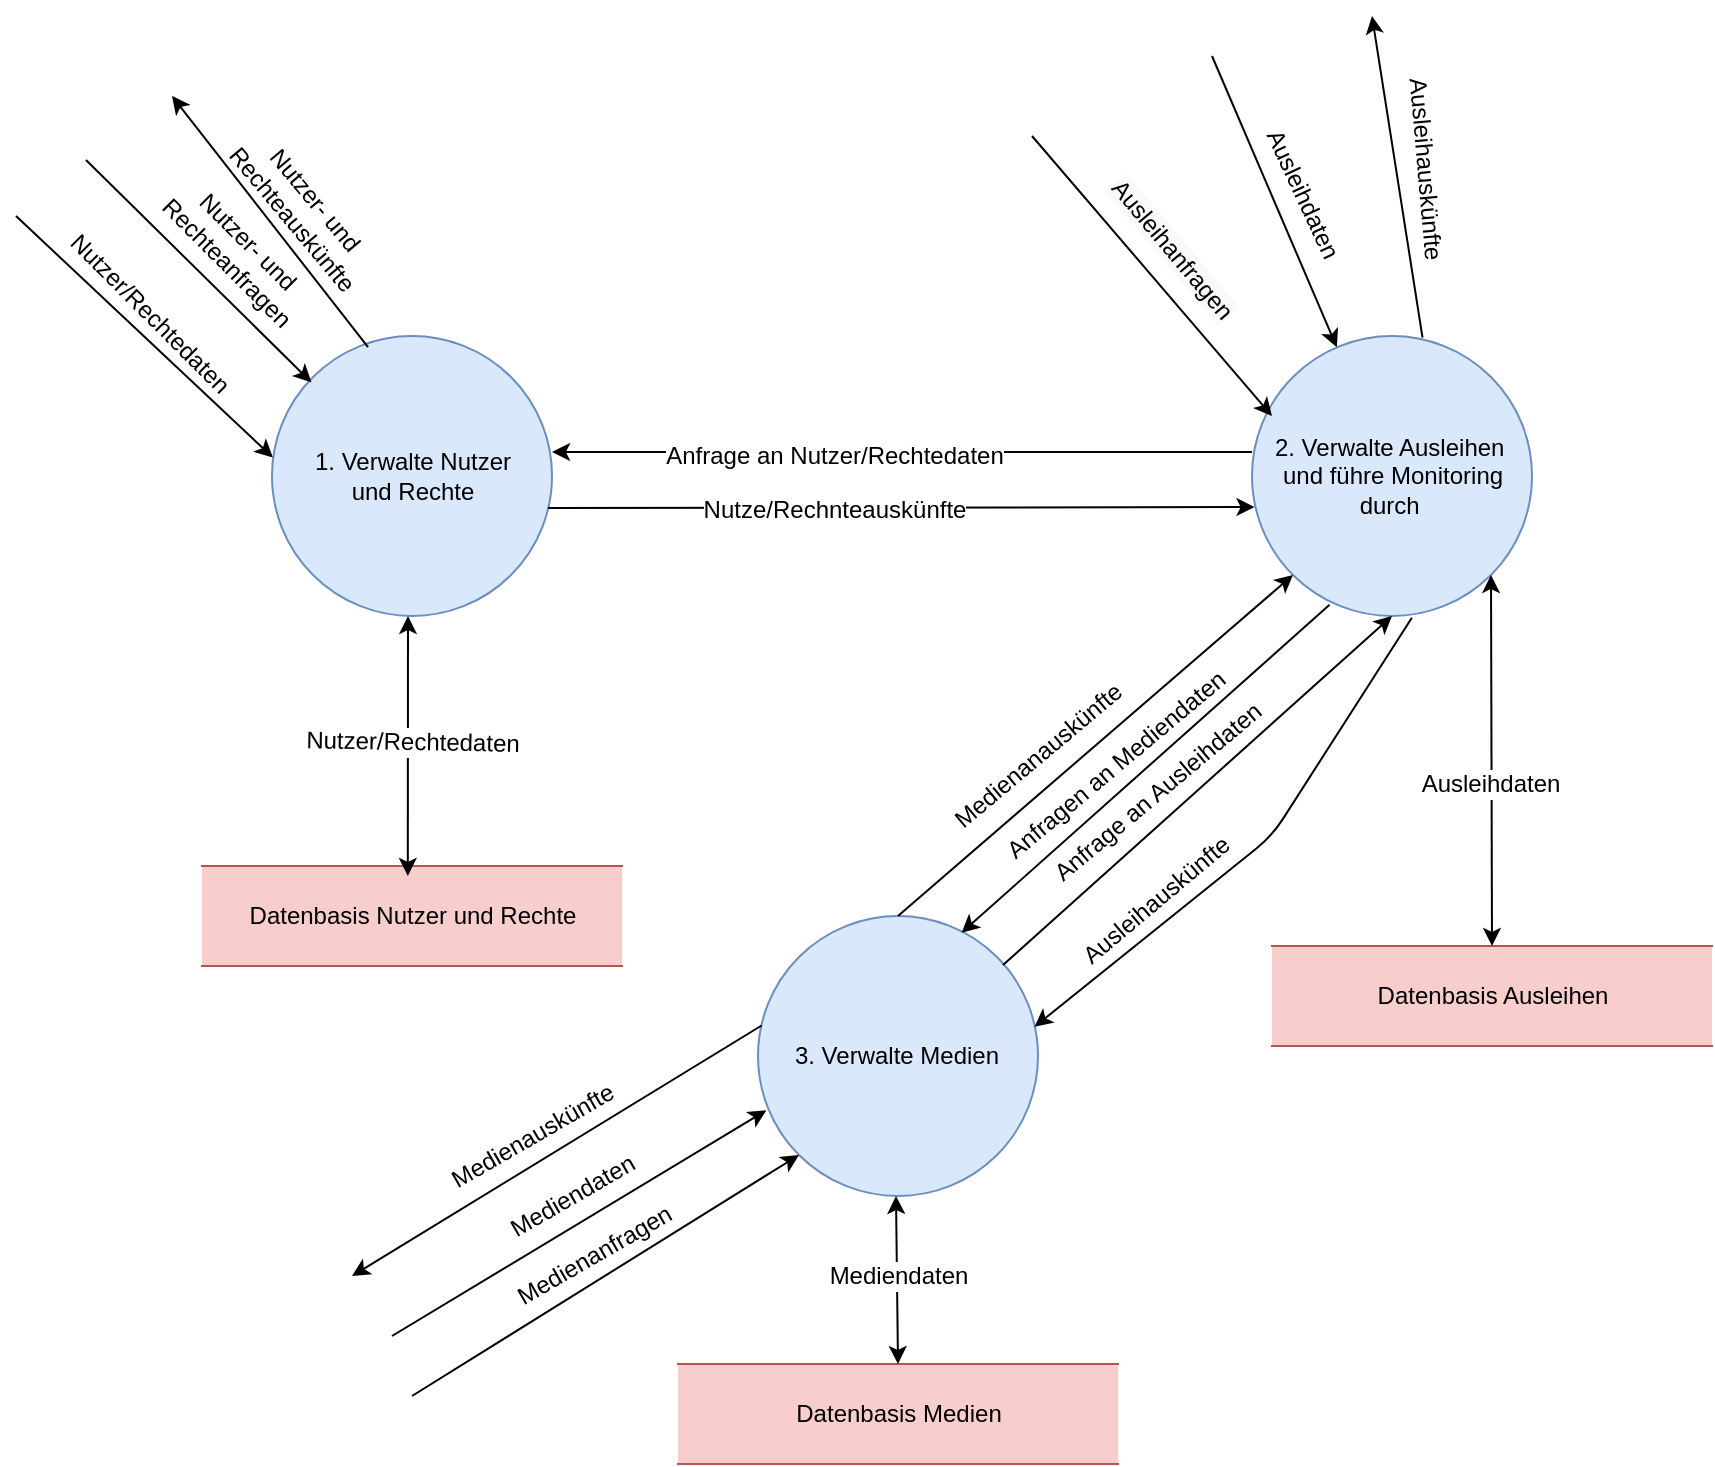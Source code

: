 <mxfile version="12.3.0" type="device" pages="1"><diagram name="Page-1" id="c7558073-3199-34d8-9f00-42111426c3f3"><mxGraphModel dx="1784" dy="1717" grid="1" gridSize="10" guides="1" tooltips="1" connect="1" arrows="1" fold="1" page="1" pageScale="1" pageWidth="826" pageHeight="1169" background="#ffffff" math="0" shadow="0"><root><mxCell id="0"/><mxCell id="1" parent="0"/><mxCell id="dEH05XnSJd75by17uOdA-97" value="1. Verwalte Nutzer &lt;br&gt;und Rechte" style="shape=ellipse;html=1;dashed=0;whitespace=wrap;perimeter=ellipsePerimeter;fillColor=#dae8fc;strokeColor=#6c8ebf;" vertex="1" parent="1"><mxGeometry x="100" y="70" width="140" height="140" as="geometry"/></mxCell><mxCell id="dEH05XnSJd75by17uOdA-98" value="2. Verwalte Ausleihen&amp;nbsp;&lt;br&gt;und führe Monitoring&lt;br&gt;durch&amp;nbsp;" style="shape=ellipse;html=1;dashed=0;whitespace=wrap;perimeter=ellipsePerimeter;fillColor=#dae8fc;strokeColor=#6c8ebf;" vertex="1" parent="1"><mxGeometry x="590" y="70" width="140" height="140" as="geometry"/></mxCell><mxCell id="dEH05XnSJd75by17uOdA-100" value="" style="shape=ellipse;html=1;dashed=0;whitespace=wrap;perimeter=ellipsePerimeter;fillColor=#dae8fc;strokeColor=#6c8ebf;" vertex="1" parent="1"><mxGeometry x="343" y="360" width="140" height="140" as="geometry"/></mxCell><mxCell id="dEH05XnSJd75by17uOdA-102" value="Datenbasis Nutzer und Rechte" style="html=1;dashed=0;whitespace=wrap;shape=partialRectangle;right=0;left=0;fillColor=#f8cecc;strokeColor=#b85450;" vertex="1" parent="1"><mxGeometry x="65" y="335" width="210" height="50" as="geometry"/></mxCell><mxCell id="dEH05XnSJd75by17uOdA-103" value="Datenbasis Ausleihen" style="html=1;dashed=0;whitespace=wrap;shape=partialRectangle;right=0;left=0;fillColor=#f8cecc;strokeColor=#b85450;" vertex="1" parent="1"><mxGeometry x="600" y="375" width="220" height="50" as="geometry"/></mxCell><mxCell id="dEH05XnSJd75by17uOdA-106" value="" style="endArrow=classic;html=1;entryX=0.091;entryY=0.223;entryDx=0;entryDy=0;entryPerimeter=0;" edge="1" parent="1"><mxGeometry width="50" height="50" relative="1" as="geometry"><mxPoint x="7" y="-18" as="sourcePoint"/><mxPoint x="119.74" y="93.22" as="targetPoint"/></mxGeometry></mxCell><mxCell id="dEH05XnSJd75by17uOdA-107" value="" style="endArrow=classic;html=1;" edge="1" parent="1"><mxGeometry width="50" height="50" relative="1" as="geometry"><mxPoint x="480" y="-30" as="sourcePoint"/><mxPoint x="600" y="110" as="targetPoint"/></mxGeometry></mxCell><mxCell id="dEH05XnSJd75by17uOdA-141" value="&lt;span style=&quot;background-color: rgb(248 , 249 , 250)&quot;&gt;Ausleihanfragen&lt;/span&gt;" style="text;html=1;align=center;verticalAlign=middle;resizable=0;points=[];;labelBackgroundColor=#ffffff;rotation=50;" vertex="1" connectable="0" parent="dEH05XnSJd75by17uOdA-107"><mxGeometry x="-0.16" relative="1" as="geometry"><mxPoint x="20" y="-2.5" as="offset"/></mxGeometry></mxCell><mxCell id="dEH05XnSJd75by17uOdA-109" value="Nutzer- und Rechteanfragen" style="text;html=1;strokeColor=none;fillColor=none;align=center;verticalAlign=middle;whiteSpace=wrap;rounded=0;rotation=45;" vertex="1" parent="1"><mxGeometry x="18" y="-7" width="130" height="70" as="geometry"/></mxCell><mxCell id="dEH05XnSJd75by17uOdA-112" value="Nutzer- und Rechteauskünfte" style="text;html=1;strokeColor=none;fillColor=none;align=center;verticalAlign=middle;whiteSpace=wrap;rounded=0;rotation=50;" vertex="1" parent="1"><mxGeometry x="75" y="-13" width="83" height="39" as="geometry"/></mxCell><mxCell id="dEH05XnSJd75by17uOdA-116" value="" style="endArrow=classic;html=1;exitX=0.343;exitY=0.04;exitDx=0;exitDy=0;exitPerimeter=0;" edge="1" parent="1" source="dEH05XnSJd75by17uOdA-97"><mxGeometry width="50" height="50" relative="1" as="geometry"><mxPoint x="141" y="80" as="sourcePoint"/><mxPoint x="50" y="-50" as="targetPoint"/></mxGeometry></mxCell><mxCell id="dEH05XnSJd75by17uOdA-119" value="" style="endArrow=classic;startArrow=classic;html=1;entryX=0.5;entryY=1;entryDx=0;entryDy=0;exitX=0.49;exitY=0.1;exitDx=0;exitDy=0;exitPerimeter=0;" edge="1" parent="1" source="dEH05XnSJd75by17uOdA-102"><mxGeometry width="50" height="50" relative="1" as="geometry"><mxPoint x="168" y="330" as="sourcePoint"/><mxPoint x="168" y="210" as="targetPoint"/></mxGeometry></mxCell><mxCell id="dEH05XnSJd75by17uOdA-142" value="Nutzer/Rechtedaten" style="text;html=1;align=center;verticalAlign=middle;resizable=0;points=[];;labelBackgroundColor=#ffffff;rotation=1;" vertex="1" connectable="0" parent="dEH05XnSJd75by17uOdA-119"><mxGeometry x="-0.231" y="1" relative="1" as="geometry"><mxPoint x="3" y="-17.5" as="offset"/></mxGeometry></mxCell><mxCell id="dEH05XnSJd75by17uOdA-120" value="Datenbasis Medien" style="html=1;dashed=0;whitespace=wrap;shape=partialRectangle;right=0;left=0;fillColor=#f8cecc;strokeColor=#b85450;" vertex="1" parent="1"><mxGeometry x="303" y="584" width="220" height="50" as="geometry"/></mxCell><mxCell id="dEH05XnSJd75by17uOdA-121" value="3. Verwalte Medien" style="text;html=1;strokeColor=none;fillColor=none;align=center;verticalAlign=middle;whiteSpace=wrap;rounded=0;" vertex="1" parent="1"><mxGeometry x="354" y="400" width="117" height="60" as="geometry"/></mxCell><mxCell id="dEH05XnSJd75by17uOdA-123" value="" style="endArrow=classic;html=1;entryX=0.009;entryY=0.611;entryDx=0;entryDy=0;entryPerimeter=0;" edge="1" parent="1" target="dEH05XnSJd75by17uOdA-98"><mxGeometry width="50" height="50" relative="1" as="geometry"><mxPoint x="238" y="156" as="sourcePoint"/><mxPoint x="290" y="140" as="targetPoint"/></mxGeometry></mxCell><mxCell id="dEH05XnSJd75by17uOdA-139" value="Nutze/Rechnteauskünfte" style="text;html=1;align=center;verticalAlign=middle;resizable=0;points=[];;labelBackgroundColor=#ffffff;" vertex="1" connectable="0" parent="dEH05XnSJd75by17uOdA-123"><mxGeometry x="-0.189" y="-1" relative="1" as="geometry"><mxPoint as="offset"/></mxGeometry></mxCell><mxCell id="dEH05XnSJd75by17uOdA-125" value="" style="endArrow=classic;html=1;entryX=1;entryY=0.5;entryDx=0;entryDy=0;exitX=0;exitY=0.5;exitDx=0;exitDy=0;" edge="1" parent="1"><mxGeometry width="50" height="50" relative="1" as="geometry"><mxPoint x="590" y="128" as="sourcePoint"/><mxPoint x="240" y="128" as="targetPoint"/></mxGeometry></mxCell><mxCell id="dEH05XnSJd75by17uOdA-138" value="Anfrage an Nutzer/Rechtedaten" style="text;html=1;align=center;verticalAlign=middle;resizable=0;points=[];;labelBackgroundColor=#ffffff;" vertex="1" connectable="0" parent="dEH05XnSJd75by17uOdA-125"><mxGeometry x="0.193" y="2" relative="1" as="geometry"><mxPoint as="offset"/></mxGeometry></mxCell><mxCell id="dEH05XnSJd75by17uOdA-127" value="" style="endArrow=classic;html=1;entryX=0;entryY=1;entryDx=0;entryDy=0;exitX=0.5;exitY=0;exitDx=0;exitDy=0;" edge="1" parent="1" source="dEH05XnSJd75by17uOdA-100" target="dEH05XnSJd75by17uOdA-98"><mxGeometry width="50" height="50" relative="1" as="geometry"><mxPoint x="-20" y="680" as="sourcePoint"/><mxPoint x="30" y="630" as="targetPoint"/></mxGeometry></mxCell><mxCell id="dEH05XnSJd75by17uOdA-150" value="Medienanauskünfte" style="text;html=1;align=center;verticalAlign=middle;resizable=0;points=[];;labelBackgroundColor=#ffffff;rotation=-40;" vertex="1" connectable="0" parent="dEH05XnSJd75by17uOdA-127"><mxGeometry x="-0.259" y="5" relative="1" as="geometry"><mxPoint y="-13" as="offset"/></mxGeometry></mxCell><mxCell id="dEH05XnSJd75by17uOdA-128" value="" style="endArrow=classic;html=1;exitX=1;exitY=0;exitDx=0;exitDy=0;" edge="1" parent="1"><mxGeometry width="50" height="50" relative="1" as="geometry"><mxPoint x="465.497" y="384.503" as="sourcePoint"/><mxPoint x="660" y="210" as="targetPoint"/></mxGeometry></mxCell><mxCell id="dEH05XnSJd75by17uOdA-152" value="Anfrage an Ausleihdaten" style="text;html=1;align=center;verticalAlign=middle;resizable=0;points=[];;labelBackgroundColor=#ffffff;rotation=-40;" vertex="1" connectable="0" parent="dEH05XnSJd75by17uOdA-128"><mxGeometry x="-0.107" y="-1" relative="1" as="geometry"><mxPoint x="-10" y="-9" as="offset"/></mxGeometry></mxCell><mxCell id="dEH05XnSJd75by17uOdA-129" value="" style="endArrow=classic;html=1;entryX=0.727;entryY=0.06;entryDx=0;entryDy=0;entryPerimeter=0;exitX=0.277;exitY=0.96;exitDx=0;exitDy=0;exitPerimeter=0;" edge="1" parent="1" source="dEH05XnSJd75by17uOdA-98" target="dEH05XnSJd75by17uOdA-100"><mxGeometry width="50" height="50" relative="1" as="geometry"><mxPoint x="623" y="204" as="sourcePoint"/><mxPoint x="30" y="630" as="targetPoint"/></mxGeometry></mxCell><mxCell id="dEH05XnSJd75by17uOdA-151" value="Anfragen an Mediendaten" style="text;html=1;align=center;verticalAlign=middle;resizable=0;points=[];;labelBackgroundColor=#ffffff;rotation=-40;" vertex="1" connectable="0" parent="dEH05XnSJd75by17uOdA-129"><mxGeometry x="0.113" y="-2" relative="1" as="geometry"><mxPoint x="-4" y="-9" as="offset"/></mxGeometry></mxCell><mxCell id="dEH05XnSJd75by17uOdA-130" value="" style="endArrow=classic;html=1;entryX=1.015;entryY=-0.06;entryDx=0;entryDy=0;entryPerimeter=0;exitX=0.571;exitY=1.006;exitDx=0;exitDy=0;exitPerimeter=0;" edge="1" parent="1" source="dEH05XnSJd75by17uOdA-98"><mxGeometry width="50" height="50" relative="1" as="geometry"><mxPoint x="698.5" y="210" as="sourcePoint"/><mxPoint x="481.255" y="415.4" as="targetPoint"/><Array as="points"><mxPoint x="600" y="320"/></Array></mxGeometry></mxCell><mxCell id="dEH05XnSJd75by17uOdA-153" value="Ausleihauskünfte" style="text;html=1;align=center;verticalAlign=middle;resizable=0;points=[];;labelBackgroundColor=#ffffff;rotation=-40;" vertex="1" connectable="0" parent="dEH05XnSJd75by17uOdA-130"><mxGeometry x="0.282" y="-2" relative="1" as="geometry"><mxPoint x="-17" y="2" as="offset"/></mxGeometry></mxCell><mxCell id="dEH05XnSJd75by17uOdA-131" value="" style="endArrow=classic;startArrow=classic;html=1;exitX=0.5;exitY=0;exitDx=0;exitDy=0;" edge="1" parent="1" source="dEH05XnSJd75by17uOdA-120"><mxGeometry width="50" height="50" relative="1" as="geometry"><mxPoint x="412" y="560" as="sourcePoint"/><mxPoint x="412" y="500" as="targetPoint"/></mxGeometry></mxCell><mxCell id="dEH05XnSJd75by17uOdA-144" value="Mediendaten" style="text;html=1;align=center;verticalAlign=middle;resizable=0;points=[];;labelBackgroundColor=#ffffff;" vertex="1" connectable="0" parent="dEH05XnSJd75by17uOdA-131"><mxGeometry x="0.238" y="-2" relative="1" as="geometry"><mxPoint x="-1.5" y="8" as="offset"/></mxGeometry></mxCell><mxCell id="dEH05XnSJd75by17uOdA-132" value="" style="endArrow=classic;startArrow=classic;html=1;entryX=0.5;entryY=0;entryDx=0;entryDy=0;exitX=1;exitY=1;exitDx=0;exitDy=0;" edge="1" parent="1" source="dEH05XnSJd75by17uOdA-98" target="dEH05XnSJd75by17uOdA-103"><mxGeometry width="50" height="50" relative="1" as="geometry"><mxPoint x="-20" y="680" as="sourcePoint"/><mxPoint x="30" y="630" as="targetPoint"/></mxGeometry></mxCell><mxCell id="dEH05XnSJd75by17uOdA-143" value="Ausleihdaten" style="text;html=1;align=center;verticalAlign=middle;resizable=0;points=[];;labelBackgroundColor=#ffffff;" vertex="1" connectable="0" parent="dEH05XnSJd75by17uOdA-132"><mxGeometry x="0.127" y="-1" relative="1" as="geometry"><mxPoint as="offset"/></mxGeometry></mxCell><mxCell id="dEH05XnSJd75by17uOdA-134" value="Nutzer/Rechtedaten" style="text;html=1;strokeColor=none;fillColor=none;align=center;verticalAlign=middle;whiteSpace=wrap;rounded=0;rotation=45;" vertex="1" parent="1"><mxGeometry x="19" y="49" width="40" height="20" as="geometry"/></mxCell><mxCell id="dEH05XnSJd75by17uOdA-136" value="" style="endArrow=classic;html=1;entryX=-0.011;entryY=0.577;entryDx=0;entryDy=0;entryPerimeter=0;" edge="1" parent="1"><mxGeometry width="50" height="50" relative="1" as="geometry"><mxPoint x="-28" y="10" as="sourcePoint"/><mxPoint x="100.46" y="130.78" as="targetPoint"/></mxGeometry></mxCell><mxCell id="dEH05XnSJd75by17uOdA-145" value="" style="endArrow=classic;html=1;entryX=0.03;entryY=0.694;entryDx=0;entryDy=0;entryPerimeter=0;" edge="1" parent="1" target="dEH05XnSJd75by17uOdA-100"><mxGeometry width="50" height="50" relative="1" as="geometry"><mxPoint x="160" y="570" as="sourcePoint"/><mxPoint x="40" y="660" as="targetPoint"/></mxGeometry></mxCell><mxCell id="dEH05XnSJd75by17uOdA-154" value="Mediendaten" style="text;html=1;align=center;verticalAlign=middle;resizable=0;points=[];;labelBackgroundColor=#ffffff;rotation=-30;" vertex="1" connectable="0" parent="dEH05XnSJd75by17uOdA-145"><mxGeometry x="-0.178" relative="1" as="geometry"><mxPoint x="13" y="-23.5" as="offset"/></mxGeometry></mxCell><mxCell id="dEH05XnSJd75by17uOdA-146" value="" style="endArrow=classic;html=1;" edge="1" parent="1" target="dEH05XnSJd75by17uOdA-98"><mxGeometry width="50" height="50" relative="1" as="geometry"><mxPoint x="570" y="-70" as="sourcePoint"/><mxPoint x="797.2" y="-152.84" as="targetPoint"/></mxGeometry></mxCell><mxCell id="dEH05XnSJd75by17uOdA-148" value="Ausleihdaten" style="text;html=1;align=center;verticalAlign=middle;resizable=0;points=[];;labelBackgroundColor=#ffffff;rotation=65;" vertex="1" connectable="0" parent="dEH05XnSJd75by17uOdA-146"><mxGeometry x="-0.314" y="1" relative="1" as="geometry"><mxPoint x="23" y="19" as="offset"/></mxGeometry></mxCell><mxCell id="dEH05XnSJd75by17uOdA-147" value="" style="endArrow=classic;html=1;exitX=0.609;exitY=0.006;exitDx=0;exitDy=0;exitPerimeter=0;" edge="1" parent="1" source="dEH05XnSJd75by17uOdA-98"><mxGeometry width="50" height="50" relative="1" as="geometry"><mxPoint x="670" y="-80" as="sourcePoint"/><mxPoint x="650" y="-90" as="targetPoint"/></mxGeometry></mxCell><mxCell id="dEH05XnSJd75by17uOdA-149" value="Ausleihauskünfte" style="text;html=1;align=center;verticalAlign=middle;resizable=0;points=[];;labelBackgroundColor=#ffffff;rotation=85;" vertex="1" connectable="0" parent="dEH05XnSJd75by17uOdA-147"><mxGeometry x="0.283" relative="1" as="geometry"><mxPoint x="18" y="18" as="offset"/></mxGeometry></mxCell><mxCell id="dEH05XnSJd75by17uOdA-155" value="" style="endArrow=classic;html=1;entryX=0;entryY=1;entryDx=0;entryDy=0;" edge="1" parent="1" target="dEH05XnSJd75by17uOdA-100"><mxGeometry width="50" height="50" relative="1" as="geometry"><mxPoint x="170" y="600" as="sourcePoint"/><mxPoint x="40" y="660" as="targetPoint"/></mxGeometry></mxCell><mxCell id="dEH05XnSJd75by17uOdA-156" value="Medienanfragen" style="text;html=1;align=center;verticalAlign=middle;resizable=0;points=[];;labelBackgroundColor=#ffffff;rotation=-30;" vertex="1" connectable="0" parent="dEH05XnSJd75by17uOdA-155"><mxGeometry x="-0.26" y="-3" relative="1" as="geometry"><mxPoint x="17" y="-28" as="offset"/></mxGeometry></mxCell><mxCell id="dEH05XnSJd75by17uOdA-157" value="" style="endArrow=classic;html=1;exitX=0.013;exitY=0.391;exitDx=0;exitDy=0;exitPerimeter=0;" edge="1" parent="1" source="dEH05XnSJd75by17uOdA-100"><mxGeometry width="50" height="50" relative="1" as="geometry"><mxPoint x="-10" y="710" as="sourcePoint"/><mxPoint x="140" y="540" as="targetPoint"/></mxGeometry></mxCell><mxCell id="dEH05XnSJd75by17uOdA-158" value="Medienauskünfte" style="text;html=1;align=center;verticalAlign=middle;resizable=0;points=[];;labelBackgroundColor=#ffffff;rotation=-30;" vertex="1" connectable="0" parent="dEH05XnSJd75by17uOdA-157"><mxGeometry x="0.117" y="2" relative="1" as="geometry"><mxPoint x="-1.5" y="-16.5" as="offset"/></mxGeometry></mxCell></root></mxGraphModel></diagram></mxfile>